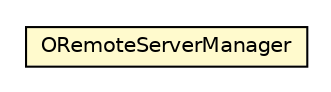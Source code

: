 #!/usr/local/bin/dot
#
# Class diagram 
# Generated by UMLGraph version R5_6-24-gf6e263 (http://www.umlgraph.org/)
#

digraph G {
	edge [fontname="Helvetica",fontsize=10,labelfontname="Helvetica",labelfontsize=10];
	node [fontname="Helvetica",fontsize=10,shape=plaintext];
	nodesep=0.25;
	ranksep=0.5;
	// com.orientechnologies.orient.server.distributed.ORemoteServerManager
	c5757093 [label=<<table title="com.orientechnologies.orient.server.distributed.ORemoteServerManager" border="0" cellborder="1" cellspacing="0" cellpadding="2" port="p" bgcolor="lemonChiffon" href="./ORemoteServerManager.html">
		<tr><td><table border="0" cellspacing="0" cellpadding="1">
<tr><td align="center" balign="center"> ORemoteServerManager </td></tr>
		</table></td></tr>
		</table>>, URL="./ORemoteServerManager.html", fontname="Helvetica", fontcolor="black", fontsize=10.0];
}

